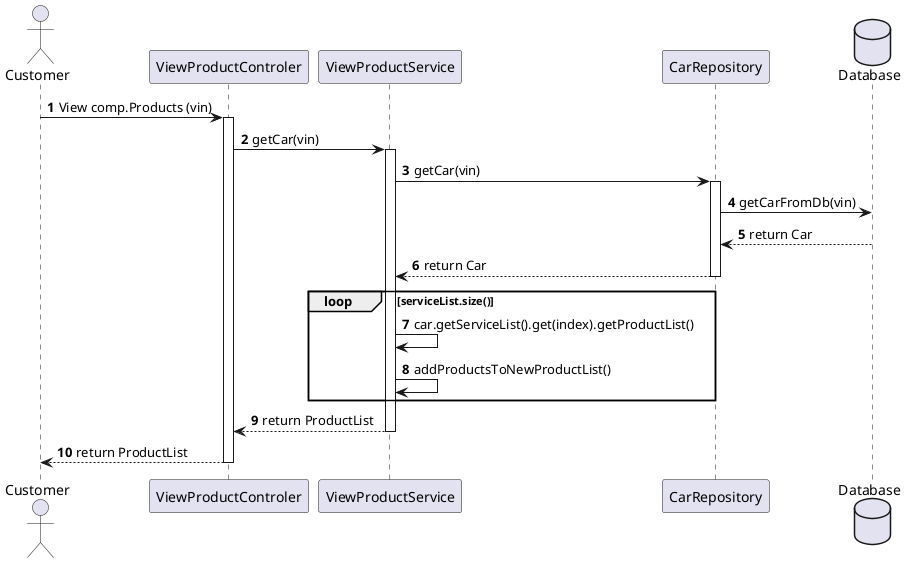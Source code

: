 @startuml
'https://plantuml.com/sequence-diagram

autonumber

Actor Customer as c
Participant ViewProductControler as vc
Participant ViewProductService as vs
Participant CarRepository as cr

database Database as db

c -> vc:View comp.Products (vin)
activate vc
vc -> vs:getCar(vin)
activate vs
vs -> cr:getCar(vin)
activate cr
cr -> db:getCarFromDb(vin)
db --> cr:return Car
cr --> vs:return Car
deactivate cr
loop serviceList.size()
    vs -> vs:car.getServiceList().get(index).getProductList()
    vs -> vs:addProductsToNewProductList()
end
vs --> vc:return ProductList
deactivate vs
vc --> c:return ProductList
deactivate vc

@enduml